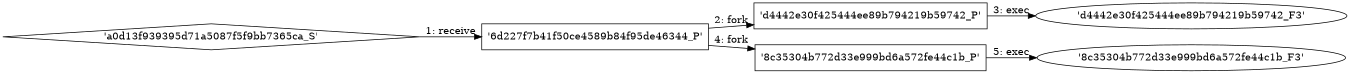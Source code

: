 digraph "D:\Learning\Paper\apt\基于CTI的攻击预警\Dataset\攻击图\ASGfromALLCTI\The Threat Landscape in China A Paradox.dot" {
rankdir="LR"
size="9"
fixedsize="false"
splines="true"
nodesep=0.3
ranksep=0
fontsize=10
overlap="scalexy"
engine= "neato"
	"'6d227f7b41f50ce4589b84f95de46344_P'" [node_type=Process shape=box]
	"'a0d13f939395d71a5087f5f9bb7365ca_S'" [node_type=Socket shape=diamond]
	"'a0d13f939395d71a5087f5f9bb7365ca_S'" -> "'6d227f7b41f50ce4589b84f95de46344_P'" [label="1: receive"]
	"'6d227f7b41f50ce4589b84f95de46344_P'" [node_type=Process shape=box]
	"'d4442e30f425444ee89b794219b59742_P'" [node_type=Process shape=box]
	"'6d227f7b41f50ce4589b84f95de46344_P'" -> "'d4442e30f425444ee89b794219b59742_P'" [label="2: fork"]
	"'d4442e30f425444ee89b794219b59742_P'" [node_type=Process shape=box]
	"'d4442e30f425444ee89b794219b59742_F3'" [node_type=File shape=ellipse]
	"'d4442e30f425444ee89b794219b59742_P'" -> "'d4442e30f425444ee89b794219b59742_F3'" [label="3: exec"]
	"'6d227f7b41f50ce4589b84f95de46344_P'" [node_type=Process shape=box]
	"'8c35304b772d33e999bd6a572fe44c1b_P'" [node_type=Process shape=box]
	"'6d227f7b41f50ce4589b84f95de46344_P'" -> "'8c35304b772d33e999bd6a572fe44c1b_P'" [label="4: fork"]
	"'8c35304b772d33e999bd6a572fe44c1b_P'" [node_type=Process shape=box]
	"'8c35304b772d33e999bd6a572fe44c1b_F3'" [node_type=File shape=ellipse]
	"'8c35304b772d33e999bd6a572fe44c1b_P'" -> "'8c35304b772d33e999bd6a572fe44c1b_F3'" [label="5: exec"]
}
